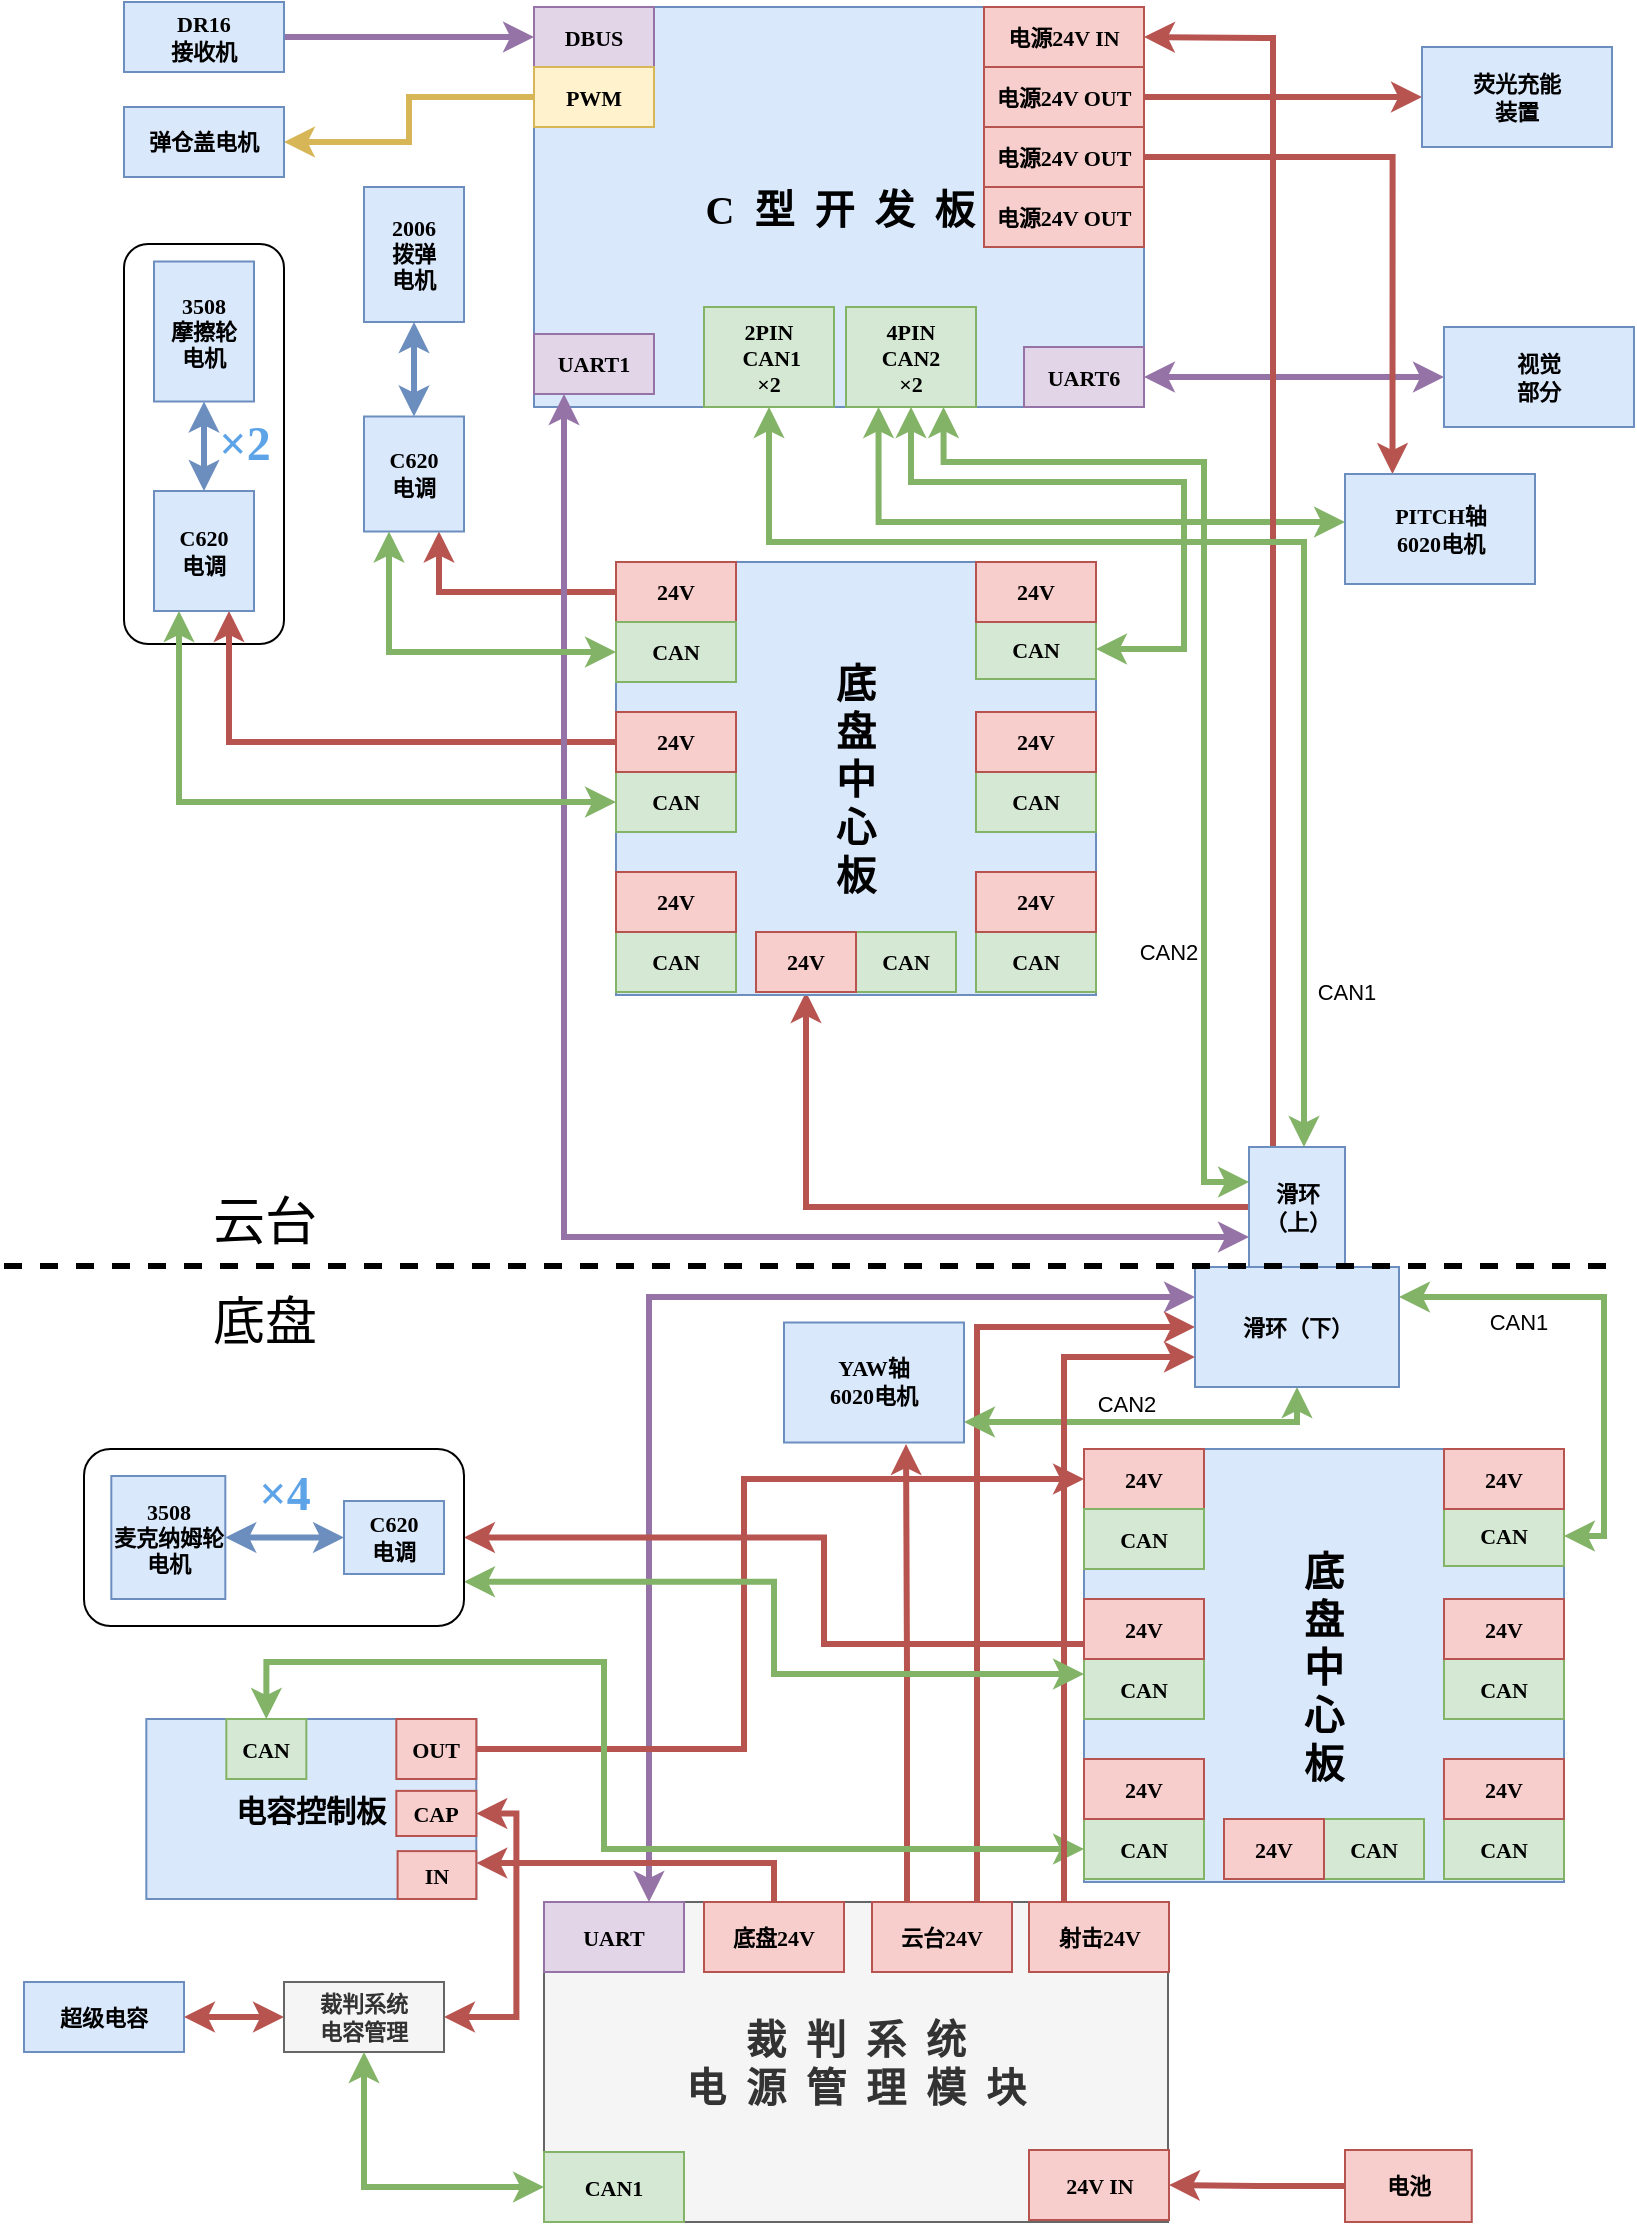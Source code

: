 <mxfile version="15.5.8" type="device"><diagram id="8VjdP-A4stSkd0IgYhWs" name="Page-1"><mxGraphModel dx="1037" dy="664" grid="1" gridSize="10" guides="1" tooltips="1" connect="1" arrows="1" fold="1" page="1" pageScale="1" pageWidth="827" pageHeight="1169" math="0" shadow="0"><root><mxCell id="0"/><mxCell id="1" parent="0"/><mxCell id="Ple3_KoTYuExSxMCAYyr-118" value="底&lt;br&gt;盘&lt;br&gt;中&lt;br&gt;心&lt;br&gt;板" style="whiteSpace=wrap;direction=south;fontSize=20;fontStyle=1;fontFamily=Times New Roman;html=1;strokeColor=#6c8ebf;fillColor=#dae8fc;" vertex="1" parent="1"><mxGeometry x="930" y="1043.5" width="240" height="216.5" as="geometry"/></mxCell><mxCell id="Ple3_KoTYuExSxMCAYyr-119" value="" style="rounded=1;whiteSpace=wrap;html=1;" vertex="1" parent="1"><mxGeometry x="450" y="441" width="80" height="200" as="geometry"/></mxCell><mxCell id="Ple3_KoTYuExSxMCAYyr-120" style="edgeStyle=orthogonalEdgeStyle;rounded=0;orthogonalLoop=1;jettySize=auto;html=1;exitX=0;exitY=0.5;exitDx=0;exitDy=0;entryX=0.75;entryY=1;entryDx=0;entryDy=0;fontFamily=Times New Roman;fontSize=20;strokeWidth=3;fillColor=#f8cecc;strokeColor=#b85450;" edge="1" parent="1" source="Ple3_KoTYuExSxMCAYyr-211" target="Ple3_KoTYuExSxMCAYyr-177"><mxGeometry relative="1" as="geometry"><mxPoint x="715" y="626" as="sourcePoint"/></mxGeometry></mxCell><mxCell id="Ple3_KoTYuExSxMCAYyr-121" style="edgeStyle=orthogonalEdgeStyle;rounded=0;orthogonalLoop=1;jettySize=auto;html=1;exitX=0;exitY=0.5;exitDx=0;exitDy=0;entryX=0.75;entryY=1;entryDx=0;entryDy=0;fontFamily=Times New Roman;fontSize=20;strokeWidth=3;fillColor=#f8cecc;strokeColor=#b85450;" edge="1" parent="1" source="Ple3_KoTYuExSxMCAYyr-223" target="Ple3_KoTYuExSxMCAYyr-179"><mxGeometry relative="1" as="geometry"><mxPoint x="715" y="701" as="sourcePoint"/></mxGeometry></mxCell><mxCell id="Ple3_KoTYuExSxMCAYyr-122" value="C&amp;nbsp; 型&amp;nbsp; 开&amp;nbsp; 发&amp;nbsp; 板" style="whiteSpace=wrap;fontSize=20;fontStyle=1;strokeColor=#6c8ebf;fontFamily=Times New Roman;html=1;spacingTop=1;spacingLeft=1;spacing=4;fillColor=#dae8fc;" vertex="1" parent="1"><mxGeometry x="655" y="322.5" width="305" height="200" as="geometry"/></mxCell><mxCell id="Ple3_KoTYuExSxMCAYyr-123" value="DBUS" style="whiteSpace=wrap;fontSize=11;fontStyle=1;fontFamily=Times New Roman;fillColor=#e1d5e7;html=1;strokeColor=#9673a6;" vertex="1" parent="1"><mxGeometry x="655" y="322.5" width="60" height="30" as="geometry"/></mxCell><mxCell id="Ple3_KoTYuExSxMCAYyr-124" style="edgeStyle=orthogonalEdgeStyle;rounded=0;orthogonalLoop=1;jettySize=auto;html=1;exitX=0;exitY=0.5;exitDx=0;exitDy=0;entryX=1;entryY=0.5;entryDx=0;entryDy=0;fillColor=#fff2cc;strokeColor=#d6b656;strokeWidth=3;" edge="1" parent="1" source="Ple3_KoTYuExSxMCAYyr-125" target="Ple3_KoTYuExSxMCAYyr-143"><mxGeometry relative="1" as="geometry"/></mxCell><mxCell id="Ple3_KoTYuExSxMCAYyr-125" value="PWM" style="whiteSpace=wrap;fontSize=11;fontStyle=1;fontFamily=Times New Roman;html=1;strokeColor=#d6b656;fillColor=#fff2cc;" vertex="1" parent="1"><mxGeometry x="655" y="352.5" width="60" height="30" as="geometry"/></mxCell><mxCell id="Ple3_KoTYuExSxMCAYyr-126" value="裁&amp;nbsp; 判&amp;nbsp; 系&amp;nbsp; 统 &lt;br&gt;电&amp;nbsp; 源&amp;nbsp; 管&amp;nbsp; 理&amp;nbsp; 模&amp;nbsp; 块" style="whiteSpace=wrap;fontSize=20;fontStyle=1;fontFamily=Times New Roman;html=1;strokeColor=#666666;fillColor=#f5f5f5;fontColor=#333333;" vertex="1" parent="1"><mxGeometry x="660" y="1270" width="312" height="160" as="geometry"/></mxCell><mxCell id="Ple3_KoTYuExSxMCAYyr-127" style="edgeStyle=orthogonalEdgeStyle;rounded=0;orthogonalLoop=1;jettySize=auto;html=1;exitX=1;exitY=0.5;exitDx=0;exitDy=0;entryX=0;entryY=0.5;entryDx=0;entryDy=0;fillColor=#e1d5e7;strokeColor=#9673a6;strokeWidth=3;startArrow=classic;startFill=1;" edge="1" parent="1" source="Ple3_KoTYuExSxMCAYyr-128" target="Ple3_KoTYuExSxMCAYyr-156"><mxGeometry relative="1" as="geometry"/></mxCell><mxCell id="Ple3_KoTYuExSxMCAYyr-128" value="UART6" style="whiteSpace=wrap;fontSize=11;fontStyle=1;fontFamily=Times New Roman;fillColor=#e1d5e7;html=1;strokeColor=#9673a6;" vertex="1" parent="1"><mxGeometry x="900" y="492.5" width="60" height="30" as="geometry"/></mxCell><mxCell id="Ple3_KoTYuExSxMCAYyr-129" style="edgeStyle=orthogonalEdgeStyle;rounded=0;orthogonalLoop=1;jettySize=auto;html=1;exitX=1;exitY=0.5;exitDx=0;exitDy=0;entryX=0;entryY=0.5;entryDx=0;entryDy=0;startArrow=none;startFill=0;strokeWidth=3;fontFamily=Times New Roman;fontSize=20;fillColor=#e1d5e7;strokeColor=#9673a6;" edge="1" parent="1" source="Ple3_KoTYuExSxMCAYyr-130" target="Ple3_KoTYuExSxMCAYyr-123"><mxGeometry relative="1" as="geometry"/></mxCell><mxCell id="Ple3_KoTYuExSxMCAYyr-130" value="DR16&lt;br&gt;接收机" style="whiteSpace=wrap;fontSize=11;fontStyle=1;fontFamily=Times New Roman;fillColor=#dae8fc;html=1;strokeColor=#6c8ebf;" vertex="1" parent="1"><mxGeometry x="450" y="320" width="80" height="35" as="geometry"/></mxCell><mxCell id="Ple3_KoTYuExSxMCAYyr-131" style="edgeStyle=orthogonalEdgeStyle;rounded=0;orthogonalLoop=1;jettySize=auto;html=1;exitX=0.75;exitY=0;exitDx=0;exitDy=0;entryX=0;entryY=0.25;entryDx=0;entryDy=0;fontFamily=Times New Roman;fontSize=20;fillColor=#e1d5e7;strokeColor=#9673a6;strokeWidth=3;startArrow=classic;startFill=1;" edge="1" parent="1" source="Ple3_KoTYuExSxMCAYyr-132" target="Ple3_KoTYuExSxMCAYyr-168"><mxGeometry relative="1" as="geometry"><Array as="points"><mxPoint x="713" y="968"/></Array></mxGeometry></mxCell><mxCell id="Ple3_KoTYuExSxMCAYyr-132" value="UART" style="whiteSpace=wrap;fontSize=11;fontStyle=1;fontFamily=Times New Roman;fillColor=#e1d5e7;html=1;strokeColor=#9673a6;" vertex="1" parent="1"><mxGeometry x="660" y="1270" width="70" height="35" as="geometry"/></mxCell><mxCell id="Ple3_KoTYuExSxMCAYyr-133" style="edgeStyle=orthogonalEdgeStyle;rounded=0;orthogonalLoop=1;jettySize=auto;html=1;exitX=0.5;exitY=0;exitDx=0;exitDy=0;entryX=0.25;entryY=0;entryDx=0;entryDy=0;startArrow=none;startFill=0;strokeWidth=3;fontFamily=Times New Roman;fontSize=20;fillColor=#f8cecc;strokeColor=#b85450;" edge="1" parent="1" source="Ple3_KoTYuExSxMCAYyr-134" target="Ple3_KoTYuExSxMCAYyr-174"><mxGeometry relative="1" as="geometry"><Array as="points"><mxPoint x="775" y="1251"/></Array></mxGeometry></mxCell><mxCell id="Ple3_KoTYuExSxMCAYyr-134" value="底盘24V" style="whiteSpace=wrap;fontSize=11;fontStyle=1;fontFamily=Times New Roman;html=1;strokeColor=#b85450;fillColor=#f8cecc;" vertex="1" parent="1"><mxGeometry x="740" y="1270" width="70" height="35" as="geometry"/></mxCell><mxCell id="Ple3_KoTYuExSxMCAYyr-135" style="edgeStyle=orthogonalEdgeStyle;rounded=0;orthogonalLoop=1;jettySize=auto;html=1;exitX=0.75;exitY=0;exitDx=0;exitDy=0;entryX=0;entryY=0.5;entryDx=0;entryDy=0;fontFamily=Times New Roman;fontSize=20;fillColor=#f8cecc;strokeColor=#b85450;strokeWidth=3;" edge="1" parent="1" source="Ple3_KoTYuExSxMCAYyr-137" target="Ple3_KoTYuExSxMCAYyr-168"><mxGeometry relative="1" as="geometry"><Array as="points"><mxPoint x="877" y="983"/></Array></mxGeometry></mxCell><mxCell id="Ple3_KoTYuExSxMCAYyr-136" style="edgeStyle=orthogonalEdgeStyle;rounded=0;orthogonalLoop=1;jettySize=auto;html=1;fontFamily=Times New Roman;fontSize=20;fillColor=#f8cecc;strokeColor=#b85450;strokeWidth=3;exitX=0.25;exitY=0;exitDx=0;exitDy=0;entryX=0.678;entryY=1.013;entryDx=0;entryDy=0;entryPerimeter=0;" edge="1" parent="1" source="Ple3_KoTYuExSxMCAYyr-137" target="Ple3_KoTYuExSxMCAYyr-161"><mxGeometry relative="1" as="geometry"><mxPoint x="890" y="1220" as="sourcePoint"/><Array as="points"/><mxPoint x="859" y="1090" as="targetPoint"/></mxGeometry></mxCell><mxCell id="Ple3_KoTYuExSxMCAYyr-137" value="云台24V" style="whiteSpace=wrap;fontSize=11;fontStyle=1;fontFamily=Times New Roman;html=1;strokeColor=#b85450;fillColor=#f8cecc;" vertex="1" parent="1"><mxGeometry x="824" y="1270" width="70" height="35" as="geometry"/></mxCell><mxCell id="Ple3_KoTYuExSxMCAYyr-138" value="24V IN" style="whiteSpace=wrap;fontSize=11;fontStyle=1;fontFamily=Times New Roman;html=1;strokeColor=#b85450;fillColor=#f8cecc;" vertex="1" parent="1"><mxGeometry x="902.5" y="1394" width="70" height="35" as="geometry"/></mxCell><mxCell id="Ple3_KoTYuExSxMCAYyr-139" style="edgeStyle=orthogonalEdgeStyle;rounded=0;orthogonalLoop=1;jettySize=auto;html=1;exitX=0;exitY=0.5;exitDx=0;exitDy=0;entryX=1;entryY=0.5;entryDx=0;entryDy=0;strokeWidth=3;fontFamily=Times New Roman;fontSize=20;fillColor=#f8cecc;strokeColor=#b85450;" edge="1" parent="1" source="Ple3_KoTYuExSxMCAYyr-140" target="Ple3_KoTYuExSxMCAYyr-138"><mxGeometry relative="1" as="geometry"/></mxCell><mxCell id="Ple3_KoTYuExSxMCAYyr-140" value="电池" style="whiteSpace=wrap;fontSize=11;fontStyle=1;fontFamily=Times New Roman;strokeColor=#b85450;html=1;fillColor=#f8cecc;" vertex="1" parent="1"><mxGeometry x="1060.5" y="1394" width="63.38" height="36" as="geometry"/></mxCell><mxCell id="Ple3_KoTYuExSxMCAYyr-141" style="edgeStyle=orthogonalEdgeStyle;rounded=0;orthogonalLoop=1;jettySize=auto;html=1;exitX=1;exitY=0.5;exitDx=0;exitDy=0;entryX=0;entryY=0.5;entryDx=0;entryDy=0;fillColor=#f8cecc;strokeColor=#b85450;strokeWidth=3;" edge="1" parent="1" source="Ple3_KoTYuExSxMCAYyr-142" target="Ple3_KoTYuExSxMCAYyr-155"><mxGeometry relative="1" as="geometry"/></mxCell><mxCell id="Ple3_KoTYuExSxMCAYyr-142" value="电源24V OUT" style="whiteSpace=wrap;fontSize=11;fontStyle=1;fontFamily=Times New Roman;html=1;strokeColor=#b85450;fillColor=#f8cecc;" vertex="1" parent="1"><mxGeometry x="880" y="352.5" width="80" height="30" as="geometry"/></mxCell><mxCell id="Ple3_KoTYuExSxMCAYyr-143" value="弹仓盖电机" style="whiteSpace=wrap;fontSize=11;fontStyle=1;fontFamily=Times New Roman;strokeColor=#6c8ebf;html=1;fillColor=#dae8fc;" vertex="1" parent="1"><mxGeometry x="450" y="372.5" width="80" height="35" as="geometry"/></mxCell><mxCell id="Ple3_KoTYuExSxMCAYyr-144" value="电容控制板" style="whiteSpace=wrap;align=center;fontSize=15;fontStyle=1;fontFamily=Times New Roman;html=1;strokeColor=#6c8ebf;fillColor=#dae8fc;direction=west;" vertex="1" parent="1"><mxGeometry x="461.16" y="1178.5" width="165" height="90" as="geometry"/></mxCell><mxCell id="Ple3_KoTYuExSxMCAYyr-145" style="edgeStyle=orthogonalEdgeStyle;rounded=0;orthogonalLoop=1;jettySize=auto;html=1;exitX=0.5;exitY=0;exitDx=0;exitDy=0;entryX=0;entryY=0.5;entryDx=0;entryDy=0;fontFamily=Times New Roman;fontSize=20;fillColor=#f8cecc;strokeColor=#b85450;strokeWidth=3;" edge="1" parent="1" source="Ple3_KoTYuExSxMCAYyr-146" target="Ple3_KoTYuExSxMCAYyr-186"><mxGeometry relative="1" as="geometry"><mxPoint x="1020" y="1303.5" as="targetPoint"/><Array as="points"><mxPoint x="760" y="1194"/><mxPoint x="760" y="1059"/></Array></mxGeometry></mxCell><mxCell id="Ple3_KoTYuExSxMCAYyr-146" value="OUT" style="whiteSpace=wrap;fontSize=11;fontStyle=1;fontFamily=Times New Roman;html=1;strokeColor=#b85450;fillColor=#f8cecc;direction=south;" vertex="1" parent="1"><mxGeometry x="586.16" y="1178.5" width="40" height="30" as="geometry"/></mxCell><mxCell id="Ple3_KoTYuExSxMCAYyr-147" style="edgeStyle=orthogonalEdgeStyle;rounded=0;orthogonalLoop=1;jettySize=auto;html=1;exitX=0.5;exitY=0;exitDx=0;exitDy=0;entryX=0;entryY=0.5;entryDx=0;entryDy=0;startArrow=classic;startFill=1;strokeWidth=3;fontFamily=Times New Roman;fontSize=20;fillColor=#f8cecc;strokeColor=#b85450;" edge="1" parent="1" source="Ple3_KoTYuExSxMCAYyr-148" target="Ple3_KoTYuExSxMCAYyr-229"><mxGeometry relative="1" as="geometry"/></mxCell><mxCell id="Ple3_KoTYuExSxMCAYyr-148" value="CAP" style="whiteSpace=wrap;fontSize=11;fontStyle=1;fontFamily=Times New Roman;html=1;strokeColor=#b85450;fillColor=#f8cecc;direction=south;" vertex="1" parent="1"><mxGeometry x="586.16" y="1214.44" width="40" height="22.56" as="geometry"/></mxCell><mxCell id="Ple3_KoTYuExSxMCAYyr-149" value="电源24V IN" style="whiteSpace=wrap;fontSize=11;fontStyle=1;fontFamily=Times New Roman;html=1;strokeColor=#b85450;fillColor=#f8cecc;" vertex="1" parent="1"><mxGeometry x="880" y="322.5" width="80" height="30" as="geometry"/></mxCell><mxCell id="Ple3_KoTYuExSxMCAYyr-150" style="edgeStyle=orthogonalEdgeStyle;rounded=0;orthogonalLoop=1;jettySize=auto;html=1;exitX=1;exitY=0.5;exitDx=0;exitDy=0;entryX=0.25;entryY=0;entryDx=0;entryDy=0;fontFamily=Times New Roman;fontSize=20;fillColor=#f8cecc;strokeColor=#b85450;strokeWidth=3;" edge="1" parent="1" source="Ple3_KoTYuExSxMCAYyr-151" target="Ple3_KoTYuExSxMCAYyr-162"><mxGeometry relative="1" as="geometry"/></mxCell><mxCell id="Ple3_KoTYuExSxMCAYyr-151" value="电源24V OUT" style="whiteSpace=wrap;fontSize=11;fontStyle=1;fontFamily=Times New Roman;html=1;strokeColor=#b85450;fillColor=#f8cecc;" vertex="1" parent="1"><mxGeometry x="880" y="382.5" width="80" height="30" as="geometry"/></mxCell><mxCell id="Ple3_KoTYuExSxMCAYyr-152" value="电源24V OUT" style="whiteSpace=wrap;fontSize=11;fontStyle=1;fontFamily=Times New Roman;html=1;strokeColor=#b85450;fillColor=#f8cecc;" vertex="1" parent="1"><mxGeometry x="880.0" y="412.5" width="80" height="30" as="geometry"/></mxCell><mxCell id="Ple3_KoTYuExSxMCAYyr-153" style="edgeStyle=orthogonalEdgeStyle;rounded=0;orthogonalLoop=1;jettySize=auto;html=1;exitX=0.25;exitY=1;exitDx=0;exitDy=0;entryX=0;entryY=0.75;entryDx=0;entryDy=0;fontFamily=Times New Roman;fontSize=20;fillColor=#e1d5e7;strokeColor=#9673a6;strokeWidth=3;startArrow=classic;startFill=1;" edge="1" parent="1" source="Ple3_KoTYuExSxMCAYyr-154" target="Ple3_KoTYuExSxMCAYyr-171"><mxGeometry relative="1" as="geometry"/></mxCell><mxCell id="Ple3_KoTYuExSxMCAYyr-154" value="UART1" style="whiteSpace=wrap;fontSize=11;fontStyle=1;fontFamily=Times New Roman;fillColor=#e1d5e7;html=1;strokeColor=#9673a6;" vertex="1" parent="1"><mxGeometry x="655" y="486" width="60" height="30" as="geometry"/></mxCell><mxCell id="Ple3_KoTYuExSxMCAYyr-155" value="荧光充能&lt;br&gt;装置" style="whiteSpace=wrap;fontSize=11;fontStyle=1;fontFamily=Times New Roman;strokeColor=#6c8ebf;html=1;fillColor=#dae8fc;" vertex="1" parent="1"><mxGeometry x="1099" y="342.5" width="95" height="50" as="geometry"/></mxCell><mxCell id="Ple3_KoTYuExSxMCAYyr-156" value="视觉&lt;br&gt;部分" style="whiteSpace=wrap;fontSize=11;fontStyle=1;fontFamily=Times New Roman;strokeColor=#6c8ebf;html=1;fillColor=#dae8fc;" vertex="1" parent="1"><mxGeometry x="1109.99" y="482.5" width="95" height="50" as="geometry"/></mxCell><mxCell id="Ple3_KoTYuExSxMCAYyr-157" style="edgeStyle=orthogonalEdgeStyle;rounded=0;orthogonalLoop=1;jettySize=auto;html=1;startArrow=classic;startFill=1;strokeWidth=3;fontFamily=Times New Roman;fontSize=20;fillColor=#d5e8d4;strokeColor=#82b366;exitX=0.25;exitY=1;exitDx=0;exitDy=0;" edge="1" parent="1" source="Ple3_KoTYuExSxMCAYyr-165" target="Ple3_KoTYuExSxMCAYyr-162"><mxGeometry relative="1" as="geometry"><mxPoint x="1040" y="584" as="targetPoint"/><Array as="points"><mxPoint x="827" y="580"/></Array><mxPoint x="820" y="530" as="sourcePoint"/></mxGeometry></mxCell><mxCell id="Ple3_KoTYuExSxMCAYyr-158" value="2PIN&lt;br&gt;&amp;nbsp;CAN1&lt;br&gt;×2" style="whiteSpace=wrap;fontSize=11;fontStyle=1;fontFamily=Times New Roman;fillColor=#d5e8d4;html=1;strokeColor=#82b366;" vertex="1" parent="1"><mxGeometry x="740" y="472.5" width="65" height="50" as="geometry"/></mxCell><mxCell id="Ple3_KoTYuExSxMCAYyr-159" style="edgeStyle=orthogonalEdgeStyle;rounded=0;orthogonalLoop=1;jettySize=auto;html=1;fontFamily=Times New Roman;fontSize=20;fillColor=#d5e8d4;strokeColor=#82b366;strokeWidth=3;startArrow=classic;startFill=1;entryX=0.5;entryY=1;entryDx=0;entryDy=0;" edge="1" parent="1" source="Ple3_KoTYuExSxMCAYyr-161" target="Ple3_KoTYuExSxMCAYyr-168"><mxGeometry relative="1" as="geometry"><mxPoint x="890" y="1089" as="sourcePoint"/><mxPoint x="972" y="1028.5" as="targetPoint"/><Array as="points"><mxPoint x="1037" y="1030"/></Array></mxGeometry></mxCell><mxCell id="Ple3_KoTYuExSxMCAYyr-160" value="CAN2" style="edgeLabel;html=1;align=center;verticalAlign=middle;resizable=0;points=[];" vertex="1" connectable="0" parent="Ple3_KoTYuExSxMCAYyr-159"><mxGeometry x="0.08" relative="1" as="geometry"><mxPoint x="-18.8" y="-9" as="offset"/></mxGeometry></mxCell><mxCell id="Ple3_KoTYuExSxMCAYyr-161" value="YAW轴&lt;br&gt;6020电机" style="whiteSpace=wrap;fontSize=11;fontStyle=1;fontFamily=Times New Roman;strokeColor=#6c8ebf;html=1;fillColor=#dae8fc;" vertex="1" parent="1"><mxGeometry x="780" y="980.25" width="90" height="60" as="geometry"/></mxCell><mxCell id="Ple3_KoTYuExSxMCAYyr-162" value="PITCH轴&lt;br&gt;6020电机" style="whiteSpace=wrap;fontSize=11;fontStyle=1;fontFamily=Times New Roman;strokeColor=#6c8ebf;html=1;fillColor=#dae8fc;" vertex="1" parent="1"><mxGeometry x="1060.5" y="556" width="95" height="55" as="geometry"/></mxCell><mxCell id="Ple3_KoTYuExSxMCAYyr-163" value="超级电容" style="whiteSpace=wrap;fontSize=11;fontStyle=1;fontFamily=Times New Roman;html=1;strokeColor=#6c8ebf;fillColor=#dae8fc;direction=west;" vertex="1" parent="1"><mxGeometry x="400" y="1310" width="80" height="35" as="geometry"/></mxCell><mxCell id="Ple3_KoTYuExSxMCAYyr-164" value="2006&lt;br&gt;拨弹&lt;br&gt;电机" style="whiteSpace=wrap;rounded=0;fontSize=11;fontStyle=1;fontFamily=Times New Roman;html=1;strokeColor=#6c8ebf;fillColor=#dae8fc;" vertex="1" parent="1"><mxGeometry x="570" y="412.5" width="50" height="67.5" as="geometry"/></mxCell><mxCell id="Ple3_KoTYuExSxMCAYyr-165" value="4PIN&lt;br&gt;CAN2&lt;br&gt;×2" style="whiteSpace=wrap;fontSize=11;fontStyle=1;fontFamily=Times New Roman;html=1;strokeColor=#82b366;fillColor=#d5e8d4;" vertex="1" parent="1"><mxGeometry x="811" y="472.5" width="65" height="50" as="geometry"/></mxCell><mxCell id="Ple3_KoTYuExSxMCAYyr-166" style="edgeStyle=orthogonalEdgeStyle;rounded=0;orthogonalLoop=1;jettySize=auto;html=1;entryX=1;entryY=0.5;entryDx=0;entryDy=0;startArrow=classic;startFill=1;strokeWidth=3;fontFamily=Times New Roman;fontSize=20;fillColor=#d5e8d4;strokeColor=#82b366;exitX=1;exitY=0.25;exitDx=0;exitDy=0;" edge="1" parent="1" source="Ple3_KoTYuExSxMCAYyr-168" target="Ple3_KoTYuExSxMCAYyr-191"><mxGeometry relative="1" as="geometry"><mxPoint x="1145" y="990" as="sourcePoint"/><Array as="points"><mxPoint x="1190" y="968"/><mxPoint x="1190" y="1087"/></Array></mxGeometry></mxCell><mxCell id="Ple3_KoTYuExSxMCAYyr-167" value="CAN1" style="edgeLabel;html=1;align=center;verticalAlign=middle;resizable=0;points=[];" vertex="1" connectable="0" parent="Ple3_KoTYuExSxMCAYyr-166"><mxGeometry x="-0.508" y="-3" relative="1" as="geometry"><mxPoint x="-0.6" y="9.49" as="offset"/></mxGeometry></mxCell><mxCell id="Ple3_KoTYuExSxMCAYyr-168" value="滑环（下）" style="whiteSpace=wrap;fontSize=11;fontStyle=1;fontFamily=Times New Roman;html=1;fillColor=#dae8fc;strokeColor=#6c8ebf;" vertex="1" parent="1"><mxGeometry x="985.5" y="952.5" width="102" height="60" as="geometry"/></mxCell><mxCell id="Ple3_KoTYuExSxMCAYyr-169" style="edgeStyle=orthogonalEdgeStyle;rounded=0;orthogonalLoop=1;jettySize=auto;html=1;exitX=0.25;exitY=0;exitDx=0;exitDy=0;entryX=1;entryY=0.5;entryDx=0;entryDy=0;fontFamily=Times New Roman;fontSize=20;fillColor=#f8cecc;strokeColor=#b85450;strokeWidth=3;startArrow=none;startFill=0;" edge="1" parent="1" source="Ple3_KoTYuExSxMCAYyr-171" target="Ple3_KoTYuExSxMCAYyr-149"><mxGeometry relative="1" as="geometry"><Array as="points"><mxPoint x="1025" y="338"/><mxPoint x="1020" y="338"/></Array></mxGeometry></mxCell><mxCell id="Ple3_KoTYuExSxMCAYyr-170" style="edgeStyle=orthogonalEdgeStyle;rounded=0;orthogonalLoop=1;jettySize=auto;html=1;exitX=0;exitY=0.5;exitDx=0;exitDy=0;entryX=0.5;entryY=1;entryDx=0;entryDy=0;startArrow=none;startFill=0;strokeWidth=3;fontFamily=Times New Roman;fontSize=20;fillColor=#f8cecc;strokeColor=#b85450;" edge="1" parent="1" source="Ple3_KoTYuExSxMCAYyr-171" target="Ple3_KoTYuExSxMCAYyr-221"><mxGeometry relative="1" as="geometry"><mxPoint x="780" y="871" as="targetPoint"/><Array as="points"><mxPoint x="791" y="923"/></Array></mxGeometry></mxCell><mxCell id="Ple3_KoTYuExSxMCAYyr-171" value="滑环（上）" style="whiteSpace=wrap;fontSize=11;fontStyle=1;fontFamily=Times New Roman;html=1;fillColor=#dae8fc;strokeColor=#6c8ebf;" vertex="1" parent="1"><mxGeometry x="1012.5" y="892.5" width="48" height="60" as="geometry"/></mxCell><mxCell id="Ple3_KoTYuExSxMCAYyr-172" style="edgeStyle=orthogonalEdgeStyle;rounded=0;orthogonalLoop=1;jettySize=auto;html=1;exitX=0;exitY=0.5;exitDx=0;exitDy=0;entryX=0;entryY=0.5;entryDx=0;entryDy=0;startArrow=classic;startFill=1;strokeWidth=3;fontFamily=Times New Roman;fontSize=20;fillColor=#d5e8d4;strokeColor=#82b366;" edge="1" parent="1" source="Ple3_KoTYuExSxMCAYyr-173" target="Ple3_KoTYuExSxMCAYyr-187"><mxGeometry relative="1" as="geometry"><Array as="points"><mxPoint x="521" y="1150"/><mxPoint x="690" y="1150"/><mxPoint x="690" y="1244"/></Array></mxGeometry></mxCell><mxCell id="Ple3_KoTYuExSxMCAYyr-173" value="CAN" style="whiteSpace=wrap;fontSize=11;fontStyle=1;fontFamily=Times New Roman;html=1;strokeColor=#82b366;fillColor=#d5e8d4;direction=south;" vertex="1" parent="1"><mxGeometry x="501.16" y="1178.5" width="40" height="30" as="geometry"/></mxCell><mxCell id="Ple3_KoTYuExSxMCAYyr-174" value="IN" style="whiteSpace=wrap;fontSize=11;fontStyle=1;fontFamily=Times New Roman;html=1;strokeColor=#b85450;fillColor=#f8cecc;direction=south;" vertex="1" parent="1"><mxGeometry x="586.8" y="1244.56" width="39.36" height="23.94" as="geometry"/></mxCell><mxCell id="Ple3_KoTYuExSxMCAYyr-175" value="3508&lt;br&gt;摩擦轮&lt;br&gt;电机" style="whiteSpace=wrap;rounded=0;fontSize=11;fontStyle=1;fontFamily=Times New Roman;html=1;strokeColor=#6c8ebf;fillColor=#dae8fc;" vertex="1" parent="1"><mxGeometry x="465" y="449.75" width="50" height="70" as="geometry"/></mxCell><mxCell id="Ple3_KoTYuExSxMCAYyr-176" style="edgeStyle=orthogonalEdgeStyle;rounded=0;orthogonalLoop=1;jettySize=auto;html=1;exitX=0.5;exitY=0;exitDx=0;exitDy=0;entryX=0.5;entryY=1;entryDx=0;entryDy=0;fontFamily=Times New Roman;fontSize=20;strokeWidth=3;fillColor=#dae8fc;strokeColor=#6c8ebf;startArrow=classic;startFill=1;" edge="1" parent="1" source="Ple3_KoTYuExSxMCAYyr-177" target="Ple3_KoTYuExSxMCAYyr-164"><mxGeometry relative="1" as="geometry"/></mxCell><mxCell id="Ple3_KoTYuExSxMCAYyr-177" value="C620&lt;br&gt;电调" style="whiteSpace=wrap;fontSize=11;fontStyle=1;fontFamily=Times New Roman;html=1;strokeColor=#6c8ebf;fillColor=#dae8fc;" vertex="1" parent="1"><mxGeometry x="570" y="527.25" width="50" height="57.5" as="geometry"/></mxCell><mxCell id="Ple3_KoTYuExSxMCAYyr-178" style="edgeStyle=orthogonalEdgeStyle;rounded=0;orthogonalLoop=1;jettySize=auto;html=1;exitX=0.5;exitY=0;exitDx=0;exitDy=0;entryX=0.5;entryY=1;entryDx=0;entryDy=0;fontFamily=Times New Roman;fontSize=20;startArrow=classic;startFill=1;strokeWidth=3;fillColor=#dae8fc;strokeColor=#6c8ebf;" edge="1" parent="1" source="Ple3_KoTYuExSxMCAYyr-179" target="Ple3_KoTYuExSxMCAYyr-175"><mxGeometry relative="1" as="geometry"/></mxCell><mxCell id="Ple3_KoTYuExSxMCAYyr-179" value="C620&lt;br&gt;电调" style="whiteSpace=wrap;fontSize=11;fontStyle=1;fontFamily=Times New Roman;html=1;labelBorderColor=none;strokeColor=#6c8ebf;fillColor=#dae8fc;" vertex="1" parent="1"><mxGeometry x="465" y="564.5" width="50" height="60" as="geometry"/></mxCell><mxCell id="Ple3_KoTYuExSxMCAYyr-180" style="edgeStyle=orthogonalEdgeStyle;rounded=0;orthogonalLoop=1;jettySize=auto;html=1;startArrow=classic;startFill=1;strokeWidth=3;fontFamily=Times New Roman;fontSize=20;fillColor=#d5e8d4;strokeColor=#82b366;exitX=0.5;exitY=1;exitDx=0;exitDy=0;" edge="1" parent="1" source="Ple3_KoTYuExSxMCAYyr-158" target="Ple3_KoTYuExSxMCAYyr-171"><mxGeometry relative="1" as="geometry"><mxPoint x="773" y="530" as="sourcePoint"/><Array as="points"><mxPoint x="773" y="590"/><mxPoint x="1040" y="590"/></Array><mxPoint x="1040" y="890" as="targetPoint"/></mxGeometry></mxCell><mxCell id="Ple3_KoTYuExSxMCAYyr-181" value="CAN1" style="edgeLabel;html=1;align=center;verticalAlign=middle;resizable=0;points=[];" vertex="1" connectable="0" parent="Ple3_KoTYuExSxMCAYyr-180"><mxGeometry x="0.764" y="-1" relative="1" as="geometry"><mxPoint x="21.5" y="-2.5" as="offset"/></mxGeometry></mxCell><mxCell id="Ple3_KoTYuExSxMCAYyr-182" style="edgeStyle=orthogonalEdgeStyle;rounded=0;orthogonalLoop=1;jettySize=auto;html=1;exitX=0;exitY=0.5;exitDx=0;exitDy=0;entryX=0.25;entryY=1;entryDx=0;entryDy=0;fontFamily=Times New Roman;fontSize=20;startArrow=classic;startFill=1;strokeWidth=3;fillColor=#d5e8d4;strokeColor=#82b366;" edge="1" parent="1" source="Ple3_KoTYuExSxMCAYyr-215" target="Ple3_KoTYuExSxMCAYyr-177"><mxGeometry relative="1" as="geometry"><mxPoint x="715" y="656" as="sourcePoint"/></mxGeometry></mxCell><mxCell id="Ple3_KoTYuExSxMCAYyr-183" style="edgeStyle=orthogonalEdgeStyle;rounded=0;orthogonalLoop=1;jettySize=auto;html=1;exitX=0;exitY=0.5;exitDx=0;exitDy=0;entryX=0.25;entryY=1;entryDx=0;entryDy=0;fontFamily=Times New Roman;fontSize=20;startArrow=classic;startFill=1;strokeWidth=3;fillColor=#d5e8d4;strokeColor=#82b366;" edge="1" parent="1" source="Ple3_KoTYuExSxMCAYyr-218" target="Ple3_KoTYuExSxMCAYyr-179"><mxGeometry relative="1" as="geometry"><mxPoint x="715" y="731" as="sourcePoint"/></mxGeometry></mxCell><mxCell id="Ple3_KoTYuExSxMCAYyr-184" style="edgeStyle=orthogonalEdgeStyle;rounded=0;orthogonalLoop=1;jettySize=auto;html=1;exitX=0.25;exitY=0;exitDx=0;exitDy=0;entryX=0;entryY=0.75;entryDx=0;entryDy=0;fontFamily=Times New Roman;fontSize=20;fillColor=#f8cecc;strokeColor=#b85450;strokeWidth=3;" edge="1" parent="1" source="Ple3_KoTYuExSxMCAYyr-185" target="Ple3_KoTYuExSxMCAYyr-168"><mxGeometry relative="1" as="geometry"><Array as="points"><mxPoint x="920" y="998"/></Array></mxGeometry></mxCell><mxCell id="Ple3_KoTYuExSxMCAYyr-185" value="射击24V" style="whiteSpace=wrap;fontSize=11;fontStyle=1;fontFamily=Times New Roman;html=1;strokeColor=#b85450;fillColor=#f8cecc;" vertex="1" parent="1"><mxGeometry x="902.5" y="1270" width="70" height="35" as="geometry"/></mxCell><mxCell id="Ple3_KoTYuExSxMCAYyr-186" value="24V" style="whiteSpace=wrap;fontSize=11;fontStyle=1;fontFamily=Times New Roman;html=1;strokeColor=#b85450;fillColor=#f8cecc;" vertex="1" parent="1"><mxGeometry x="930" y="1043.5" width="60" height="30" as="geometry"/></mxCell><mxCell id="Ple3_KoTYuExSxMCAYyr-187" value="CAN" style="whiteSpace=wrap;fontSize=11;fontStyle=1;fontFamily=Times New Roman;html=1;strokeColor=#82b366;fillColor=#d5e8d4;" vertex="1" parent="1"><mxGeometry x="930" y="1228.5" width="60" height="30" as="geometry"/></mxCell><mxCell id="Ple3_KoTYuExSxMCAYyr-188" value="CAN" style="whiteSpace=wrap;fontSize=11;fontStyle=1;fontFamily=Times New Roman;html=1;strokeColor=#82b366;fillColor=#d5e8d4;" vertex="1" parent="1"><mxGeometry x="1110" y="1228.5" width="60" height="30" as="geometry"/></mxCell><mxCell id="Ple3_KoTYuExSxMCAYyr-189" value="CAN" style="whiteSpace=wrap;fontSize=11;fontStyle=1;fontFamily=Times New Roman;html=1;strokeColor=#82b366;fillColor=#d5e8d4;" vertex="1" parent="1"><mxGeometry x="1050" y="1228.5" width="50" height="30" as="geometry"/></mxCell><mxCell id="Ple3_KoTYuExSxMCAYyr-190" value="CAN" style="whiteSpace=wrap;fontSize=11;fontStyle=1;fontFamily=Times New Roman;html=1;strokeColor=#82b366;fillColor=#d5e8d4;" vertex="1" parent="1"><mxGeometry x="930" y="1073.5" width="60" height="30" as="geometry"/></mxCell><mxCell id="Ple3_KoTYuExSxMCAYyr-191" value="CAN" style="whiteSpace=wrap;fontSize=11;fontStyle=1;fontFamily=Times New Roman;html=1;strokeColor=#82b366;fillColor=#d5e8d4;" vertex="1" parent="1"><mxGeometry x="1109.99" y="1072" width="60" height="30" as="geometry"/></mxCell><mxCell id="Ple3_KoTYuExSxMCAYyr-192" value="CAN" style="whiteSpace=wrap;fontSize=11;fontStyle=1;fontFamily=Times New Roman;html=1;strokeColor=#82b366;fillColor=#d5e8d4;" vertex="1" parent="1"><mxGeometry x="930" y="1148.5" width="60" height="30" as="geometry"/></mxCell><mxCell id="Ple3_KoTYuExSxMCAYyr-193" value="CAN" style="whiteSpace=wrap;fontSize=11;fontStyle=1;fontFamily=Times New Roman;html=1;strokeColor=#82b366;fillColor=#d5e8d4;" vertex="1" parent="1"><mxGeometry x="1109.99" y="1148.5" width="60" height="30" as="geometry"/></mxCell><mxCell id="Ple3_KoTYuExSxMCAYyr-194" value="" style="endArrow=none;dashed=1;html=1;strokeWidth=3;fontFamily=Times New Roman;fontSize=20;" edge="1" parent="1"><mxGeometry width="50" height="50" relative="1" as="geometry"><mxPoint x="390" y="952" as="sourcePoint"/><mxPoint x="1200" y="952" as="targetPoint"/></mxGeometry></mxCell><mxCell id="Ple3_KoTYuExSxMCAYyr-195" value="×2" style="text;align=center;verticalAlign=middle;resizable=0;points=[];autosize=1;fontSize=24;fontStyle=1;fontFamily=Times New Roman;strokeWidth=5;dashed=1;html=1;fontColor=#5DA3E8;" vertex="1" parent="1"><mxGeometry x="490" y="526" width="40" height="30" as="geometry"/></mxCell><mxCell id="Ple3_KoTYuExSxMCAYyr-196" value="24V" style="whiteSpace=wrap;fontSize=11;fontStyle=1;fontFamily=Times New Roman;html=1;strokeColor=#b85450;fillColor=#f8cecc;" vertex="1" parent="1"><mxGeometry x="1109.99" y="1198.5" width="60" height="30" as="geometry"/></mxCell><mxCell id="Ple3_KoTYuExSxMCAYyr-197" value="24V" style="whiteSpace=wrap;fontSize=11;fontStyle=1;fontFamily=Times New Roman;html=1;strokeColor=#b85450;fillColor=#f8cecc;" vertex="1" parent="1"><mxGeometry x="1000" y="1228.5" width="50" height="30" as="geometry"/></mxCell><mxCell id="Ple3_KoTYuExSxMCAYyr-198" value="24V" style="whiteSpace=wrap;fontSize=11;fontStyle=1;fontFamily=Times New Roman;html=1;strokeColor=#b85450;fillColor=#f8cecc;" vertex="1" parent="1"><mxGeometry x="930" y="1198.5" width="60" height="30" as="geometry"/></mxCell><mxCell id="Ple3_KoTYuExSxMCAYyr-199" style="edgeStyle=orthogonalEdgeStyle;rounded=0;orthogonalLoop=1;jettySize=auto;html=1;exitX=0;exitY=0.75;exitDx=0;exitDy=0;entryX=1;entryY=0.5;entryDx=0;entryDy=0;startArrow=none;startFill=0;strokeWidth=3;fontFamily=Times New Roman;fontSize=20;fillColor=#f8cecc;strokeColor=#b85450;" edge="1" parent="1" source="Ple3_KoTYuExSxMCAYyr-200" target="Ple3_KoTYuExSxMCAYyr-205"><mxGeometry relative="1" as="geometry"><Array as="points"><mxPoint x="800" y="1141"/><mxPoint x="800" y="1088"/></Array></mxGeometry></mxCell><mxCell id="Ple3_KoTYuExSxMCAYyr-200" value="24V" style="whiteSpace=wrap;fontSize=11;fontStyle=1;fontFamily=Times New Roman;html=1;strokeColor=#b85450;fillColor=#f8cecc;" vertex="1" parent="1"><mxGeometry x="930" y="1118.5" width="60" height="30" as="geometry"/></mxCell><mxCell id="Ple3_KoTYuExSxMCAYyr-201" value="24V" style="whiteSpace=wrap;fontSize=11;fontStyle=1;fontFamily=Times New Roman;html=1;strokeColor=#b85450;fillColor=#f8cecc;" vertex="1" parent="1"><mxGeometry x="1110" y="1118.5" width="60" height="30" as="geometry"/></mxCell><mxCell id="Ple3_KoTYuExSxMCAYyr-202" value="24V" style="whiteSpace=wrap;fontSize=11;fontStyle=1;fontFamily=Times New Roman;html=1;strokeColor=#b85450;fillColor=#f8cecc;" vertex="1" parent="1"><mxGeometry x="1110" y="1043.5" width="60" height="30" as="geometry"/></mxCell><mxCell id="Ple3_KoTYuExSxMCAYyr-203" style="edgeStyle=orthogonalEdgeStyle;rounded=0;orthogonalLoop=1;jettySize=auto;html=1;exitX=1;exitY=0.5;exitDx=0;exitDy=0;startArrow=none;startFill=0;strokeWidth=3;fontFamily=Times New Roman;fontSize=20;" edge="1" parent="1" source="Ple3_KoTYuExSxMCAYyr-173" target="Ple3_KoTYuExSxMCAYyr-173"><mxGeometry relative="1" as="geometry"/></mxCell><mxCell id="Ple3_KoTYuExSxMCAYyr-204" style="edgeStyle=orthogonalEdgeStyle;rounded=0;orthogonalLoop=1;jettySize=auto;html=1;exitX=1;exitY=0.75;exitDx=0;exitDy=0;entryX=0;entryY=0.25;entryDx=0;entryDy=0;startArrow=classic;startFill=1;strokeWidth=3;fontFamily=Times New Roman;fontSize=20;fillColor=#d5e8d4;strokeColor=#82b366;" edge="1" parent="1" source="Ple3_KoTYuExSxMCAYyr-205" target="Ple3_KoTYuExSxMCAYyr-192"><mxGeometry relative="1" as="geometry"/></mxCell><mxCell id="Ple3_KoTYuExSxMCAYyr-205" value="" style="rounded=1;whiteSpace=wrap;html=1;" vertex="1" parent="1"><mxGeometry x="430" y="1043.5" width="190" height="88.5" as="geometry"/></mxCell><mxCell id="Ple3_KoTYuExSxMCAYyr-206" value="×4" style="text;align=center;verticalAlign=middle;resizable=0;points=[];autosize=1;fontSize=24;fontStyle=1;fontFamily=Times New Roman;strokeWidth=5;dashed=1;html=1;fontColor=#5DA3E8;" vertex="1" parent="1"><mxGeometry x="510" y="1051.25" width="40" height="30" as="geometry"/></mxCell><mxCell id="Ple3_KoTYuExSxMCAYyr-207" value="3508&lt;br&gt;麦克纳姆轮&lt;br&gt;电机" style="whiteSpace=wrap;rounded=0;fontSize=11;fontStyle=1;fontFamily=Times New Roman;html=1;strokeColor=#6c8ebf;fillColor=#dae8fc;" vertex="1" parent="1"><mxGeometry x="443.66" y="1057" width="57" height="61.5" as="geometry"/></mxCell><mxCell id="Ple3_KoTYuExSxMCAYyr-208" style="edgeStyle=orthogonalEdgeStyle;rounded=0;orthogonalLoop=1;jettySize=auto;html=1;exitX=0;exitY=0.5;exitDx=0;exitDy=0;entryX=1;entryY=0.5;entryDx=0;entryDy=0;fontFamily=Times New Roman;fontSize=20;strokeWidth=3;fillColor=#dae8fc;strokeColor=#6c8ebf;startArrow=classic;startFill=1;" edge="1" parent="1" source="Ple3_KoTYuExSxMCAYyr-209" target="Ple3_KoTYuExSxMCAYyr-207"><mxGeometry relative="1" as="geometry"/></mxCell><mxCell id="Ple3_KoTYuExSxMCAYyr-209" value="C620&lt;br&gt;电调" style="whiteSpace=wrap;fontSize=11;fontStyle=1;fontFamily=Times New Roman;html=1;labelBorderColor=none;strokeColor=#6c8ebf;fillColor=#dae8fc;" vertex="1" parent="1"><mxGeometry x="560" y="1069.5" width="50" height="36.5" as="geometry"/></mxCell><mxCell id="Ple3_KoTYuExSxMCAYyr-210" value="底&lt;br&gt;盘&lt;br&gt;中&lt;br&gt;心&lt;br&gt;板" style="whiteSpace=wrap;direction=south;fontSize=20;fontStyle=1;fontFamily=Times New Roman;html=1;strokeColor=#6c8ebf;fillColor=#dae8fc;" vertex="1" parent="1"><mxGeometry x="696" y="600" width="240" height="216.5" as="geometry"/></mxCell><mxCell id="Ple3_KoTYuExSxMCAYyr-211" value="24V" style="whiteSpace=wrap;fontSize=11;fontStyle=1;fontFamily=Times New Roman;html=1;strokeColor=#b85450;fillColor=#f8cecc;" vertex="1" parent="1"><mxGeometry x="696" y="600" width="60" height="30" as="geometry"/></mxCell><mxCell id="Ple3_KoTYuExSxMCAYyr-212" value="CAN" style="whiteSpace=wrap;fontSize=11;fontStyle=1;fontFamily=Times New Roman;html=1;strokeColor=#82b366;fillColor=#d5e8d4;" vertex="1" parent="1"><mxGeometry x="696" y="785" width="60" height="30" as="geometry"/></mxCell><mxCell id="Ple3_KoTYuExSxMCAYyr-213" value="CAN" style="whiteSpace=wrap;fontSize=11;fontStyle=1;fontFamily=Times New Roman;html=1;strokeColor=#82b366;fillColor=#d5e8d4;" vertex="1" parent="1"><mxGeometry x="876" y="785" width="60" height="30" as="geometry"/></mxCell><mxCell id="Ple3_KoTYuExSxMCAYyr-214" value="CAN" style="whiteSpace=wrap;fontSize=11;fontStyle=1;fontFamily=Times New Roman;html=1;strokeColor=#82b366;fillColor=#d5e8d4;" vertex="1" parent="1"><mxGeometry x="816" y="785" width="50" height="30" as="geometry"/></mxCell><mxCell id="Ple3_KoTYuExSxMCAYyr-215" value="CAN" style="whiteSpace=wrap;fontSize=11;fontStyle=1;fontFamily=Times New Roman;html=1;strokeColor=#82b366;fillColor=#d5e8d4;" vertex="1" parent="1"><mxGeometry x="696" y="630" width="60" height="30" as="geometry"/></mxCell><mxCell id="Ple3_KoTYuExSxMCAYyr-216" style="edgeStyle=orthogonalEdgeStyle;rounded=0;orthogonalLoop=1;jettySize=auto;html=1;exitX=1;exitY=0.5;exitDx=0;exitDy=0;entryX=0.5;entryY=1;entryDx=0;entryDy=0;startArrow=classic;startFill=1;strokeWidth=3;fillColor=#d5e8d4;strokeColor=#82b366;" edge="1" parent="1" source="Ple3_KoTYuExSxMCAYyr-217" target="Ple3_KoTYuExSxMCAYyr-165"><mxGeometry relative="1" as="geometry"><Array as="points"><mxPoint x="980" y="644"/><mxPoint x="980" y="560"/><mxPoint x="844" y="560"/></Array></mxGeometry></mxCell><mxCell id="Ple3_KoTYuExSxMCAYyr-217" value="CAN" style="whiteSpace=wrap;fontSize=11;fontStyle=1;fontFamily=Times New Roman;html=1;strokeColor=#82b366;fillColor=#d5e8d4;" vertex="1" parent="1"><mxGeometry x="875.99" y="628.5" width="60" height="30" as="geometry"/></mxCell><mxCell id="Ple3_KoTYuExSxMCAYyr-218" value="CAN" style="whiteSpace=wrap;fontSize=11;fontStyle=1;fontFamily=Times New Roman;html=1;strokeColor=#82b366;fillColor=#d5e8d4;" vertex="1" parent="1"><mxGeometry x="696" y="705" width="60" height="30" as="geometry"/></mxCell><mxCell id="Ple3_KoTYuExSxMCAYyr-219" value="CAN" style="whiteSpace=wrap;fontSize=11;fontStyle=1;fontFamily=Times New Roman;html=1;strokeColor=#82b366;fillColor=#d5e8d4;" vertex="1" parent="1"><mxGeometry x="875.99" y="705" width="60" height="30" as="geometry"/></mxCell><mxCell id="Ple3_KoTYuExSxMCAYyr-220" value="24V" style="whiteSpace=wrap;fontSize=11;fontStyle=1;fontFamily=Times New Roman;html=1;strokeColor=#b85450;fillColor=#f8cecc;" vertex="1" parent="1"><mxGeometry x="875.99" y="755" width="60" height="30" as="geometry"/></mxCell><mxCell id="Ple3_KoTYuExSxMCAYyr-221" value="24V" style="whiteSpace=wrap;fontSize=11;fontStyle=1;fontFamily=Times New Roman;html=1;strokeColor=#b85450;fillColor=#f8cecc;" vertex="1" parent="1"><mxGeometry x="766" y="785" width="50" height="30" as="geometry"/></mxCell><mxCell id="Ple3_KoTYuExSxMCAYyr-222" value="24V" style="whiteSpace=wrap;fontSize=11;fontStyle=1;fontFamily=Times New Roman;html=1;strokeColor=#b85450;fillColor=#f8cecc;" vertex="1" parent="1"><mxGeometry x="696" y="755" width="60" height="30" as="geometry"/></mxCell><mxCell id="Ple3_KoTYuExSxMCAYyr-223" value="24V" style="whiteSpace=wrap;fontSize=11;fontStyle=1;fontFamily=Times New Roman;html=1;strokeColor=#b85450;fillColor=#f8cecc;" vertex="1" parent="1"><mxGeometry x="696" y="675" width="60" height="30" as="geometry"/></mxCell><mxCell id="Ple3_KoTYuExSxMCAYyr-224" value="24V" style="whiteSpace=wrap;fontSize=11;fontStyle=1;fontFamily=Times New Roman;html=1;strokeColor=#b85450;fillColor=#f8cecc;" vertex="1" parent="1"><mxGeometry x="876" y="675" width="60" height="30" as="geometry"/></mxCell><mxCell id="Ple3_KoTYuExSxMCAYyr-225" value="24V" style="whiteSpace=wrap;fontSize=11;fontStyle=1;fontFamily=Times New Roman;html=1;strokeColor=#b85450;fillColor=#f8cecc;" vertex="1" parent="1"><mxGeometry x="876" y="600" width="60" height="30" as="geometry"/></mxCell><mxCell id="Ple3_KoTYuExSxMCAYyr-226" value="&lt;font style=&quot;font-size: 26px&quot;&gt;云台&lt;/font&gt;" style="text;html=1;align=center;verticalAlign=middle;resizable=0;points=[];autosize=1;" vertex="1" parent="1"><mxGeometry x="485" y="920" width="70" height="20" as="geometry"/></mxCell><mxCell id="Ple3_KoTYuExSxMCAYyr-227" value="&lt;font style=&quot;font-size: 26px&quot;&gt;底盘&lt;/font&gt;" style="text;html=1;align=center;verticalAlign=middle;resizable=0;points=[];autosize=1;" vertex="1" parent="1"><mxGeometry x="485" y="970" width="70" height="20" as="geometry"/></mxCell><mxCell id="Ple3_KoTYuExSxMCAYyr-228" style="edgeStyle=orthogonalEdgeStyle;rounded=0;orthogonalLoop=1;jettySize=auto;html=1;exitX=1;exitY=0.5;exitDx=0;exitDy=0;entryX=0;entryY=0.5;entryDx=0;entryDy=0;startArrow=classic;startFill=1;strokeWidth=3;fillColor=#f8cecc;strokeColor=#b85450;" edge="1" parent="1" source="Ple3_KoTYuExSxMCAYyr-229" target="Ple3_KoTYuExSxMCAYyr-163"><mxGeometry relative="1" as="geometry"/></mxCell><mxCell id="Ple3_KoTYuExSxMCAYyr-229" value="裁判系统&lt;br&gt;电容管理" style="whiteSpace=wrap;fontSize=11;fontStyle=1;fontFamily=Times New Roman;html=1;strokeColor=#666666;fillColor=#f5f5f5;direction=west;fontColor=#333333;" vertex="1" parent="1"><mxGeometry x="530" y="1310" width="80" height="35" as="geometry"/></mxCell><mxCell id="Ple3_KoTYuExSxMCAYyr-230" style="edgeStyle=orthogonalEdgeStyle;rounded=0;orthogonalLoop=1;jettySize=auto;html=1;exitX=0;exitY=0.5;exitDx=0;exitDy=0;entryX=0.5;entryY=0;entryDx=0;entryDy=0;startArrow=classic;startFill=1;strokeWidth=3;fillColor=#d5e8d4;strokeColor=#82b366;" edge="1" parent="1" source="Ple3_KoTYuExSxMCAYyr-231" target="Ple3_KoTYuExSxMCAYyr-229"><mxGeometry relative="1" as="geometry"/></mxCell><mxCell id="Ple3_KoTYuExSxMCAYyr-231" value="CAN1" style="whiteSpace=wrap;fontSize=11;fontStyle=1;fontFamily=Times New Roman;fillColor=#d5e8d4;html=1;strokeColor=#82b366;" vertex="1" parent="1"><mxGeometry x="660" y="1395" width="70" height="35" as="geometry"/></mxCell><mxCell id="Ple3_KoTYuExSxMCAYyr-232" style="edgeStyle=orthogonalEdgeStyle;rounded=0;orthogonalLoop=1;jettySize=auto;html=1;startArrow=classic;startFill=1;strokeWidth=3;fillColor=#d5e8d4;strokeColor=#82b366;entryX=0.75;entryY=1;entryDx=0;entryDy=0;" edge="1" parent="1" source="Ple3_KoTYuExSxMCAYyr-171" target="Ple3_KoTYuExSxMCAYyr-165"><mxGeometry relative="1" as="geometry"><Array as="points"><mxPoint x="990" y="910"/><mxPoint x="990" y="550"/><mxPoint x="860" y="550"/></Array><mxPoint x="1010" y="920" as="sourcePoint"/><mxPoint x="880" y="540" as="targetPoint"/></mxGeometry></mxCell><mxCell id="Ple3_KoTYuExSxMCAYyr-233" value="CAN2" style="edgeLabel;html=1;align=center;verticalAlign=middle;resizable=0;points=[];" vertex="1" connectable="0" parent="Ple3_KoTYuExSxMCAYyr-232"><mxGeometry x="-0.568" y="-2" relative="1" as="geometry"><mxPoint x="-20" y="-20.83" as="offset"/></mxGeometry></mxCell></root></mxGraphModel></diagram></mxfile>